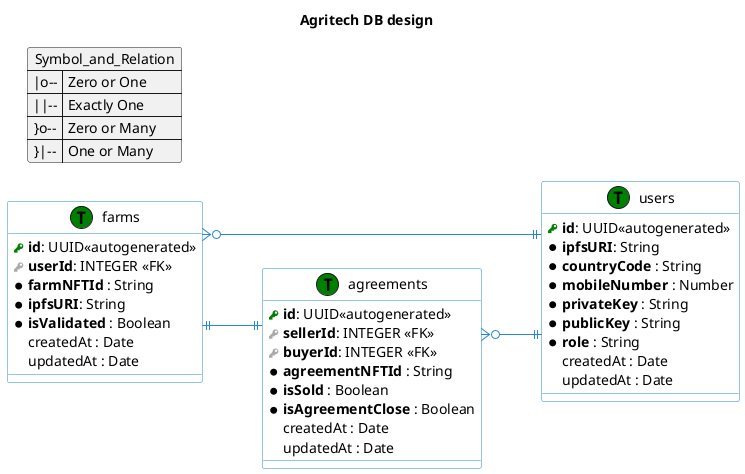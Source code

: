 @startuml
title Agritech DB design


left to right direction
skinparam roundcorner 5
skinparam linetype ortho
skinparam shadowing false
skinparam handwritten false
skinparam class {
    BackgroundColor white
    ArrowColor #2688d4
    BorderColor #2688d4
}


!define primary_key(x) <b><color:green><&key></color> x</b>
!define foreign_key(x) <color:#aaaaaa><&key></color> **x**
!define mandatorycolumn(x) <color:black><&media-record></color> **x**
!define optionalcolumn(x)  <color:white><&media-record></color> x
!define table(x) entity x << (T, green) >>


table( users ) {
  primary_key( id ): UUID<<autogenerated>>
  mandatorycolumn( ipfsURI ): String 
  mandatorycolumn( countryCode ) : String
  mandatorycolumn( mobileNumber ) : Number
  mandatorycolumn( privateKey ) : String
  mandatorycolumn( publicKey ) : String
  mandatorycolumn( role ) : String
  optionalcolumn( createdAt ) : Date
  optionalcolumn( updatedAt ) : Date
}

table( agreements ) {
  primary_key( id ): UUID<<autogenerated>>
  foreign_key( sellerId ): INTEGER <<FK>>
  foreign_key( buyerId ): INTEGER <<FK>>
  mandatorycolumn( agreementNFTId ) : String  
  mandatorycolumn( isSold ) : Boolean
  mandatorycolumn( isAgreementClose ) : Boolean
  optionalcolumn( createdAt ) : Date
  optionalcolumn( updatedAt ) : Date
}

table( farms ) {
  primary_key( id ): UUID<<autogenerated>>
  foreign_key( userId ): INTEGER <<FK>>
  mandatorycolumn( farmNFTId ) : String  
  mandatorycolumn( ipfsURI  ): String 
  mandatorycolumn( isValidated ) : Boolean
  optionalcolumn( createdAt ) : Date
  optionalcolumn( updatedAt ) : Date
}

map Symbol_and_Relation {
 |o-- => Zero or One
 ||-- => Exactly One	
 }o-- => Zero or Many
 }|-- => One or Many
}


farms }o--|| users
farms ||--|| agreements
agreements }o--|| users
@enduml